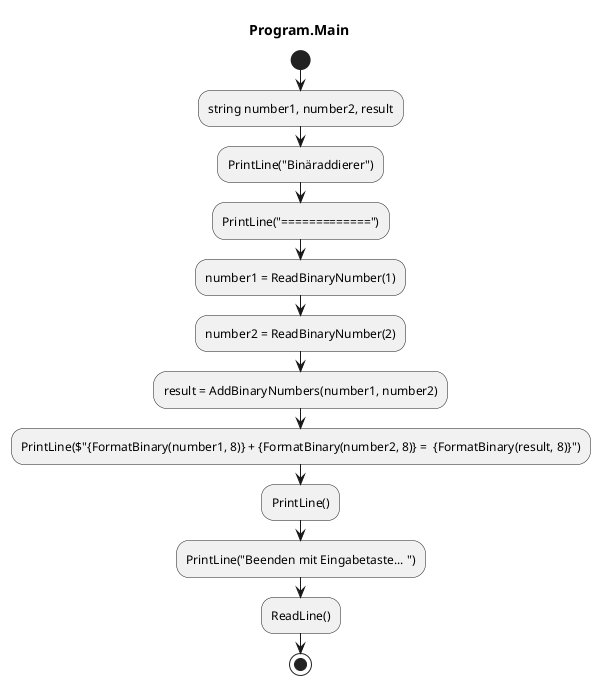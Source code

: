 @startuml Program.Main
title Program.Main
start
:string number1, number2, result;
:PrintLine("Binäraddierer");
:PrintLine("=============");
:number1 = ReadBinaryNumber(1);
:number2 = ReadBinaryNumber(2);
:result = AddBinaryNumbers(number1, number2);
:PrintLine($"{FormatBinary(number1, 8)} + {FormatBinary(number2, 8)} =  {FormatBinary(result, 8)}");
:PrintLine();
:PrintLine("Beenden mit Eingabetaste... ");
:ReadLine();
stop
@enduml
